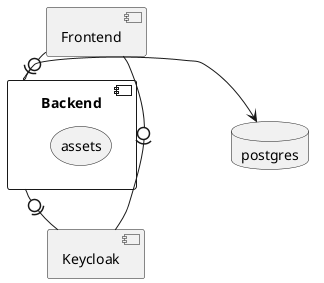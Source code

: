 @startuml

component Keycloak
component Frontend
component Backend {
  storage assets
}
database postgres

Frontend -0)- Backend
Frontend -0)- Keycloak
Backend -0)- Keycloak
Backend -> postgres

@enduml
